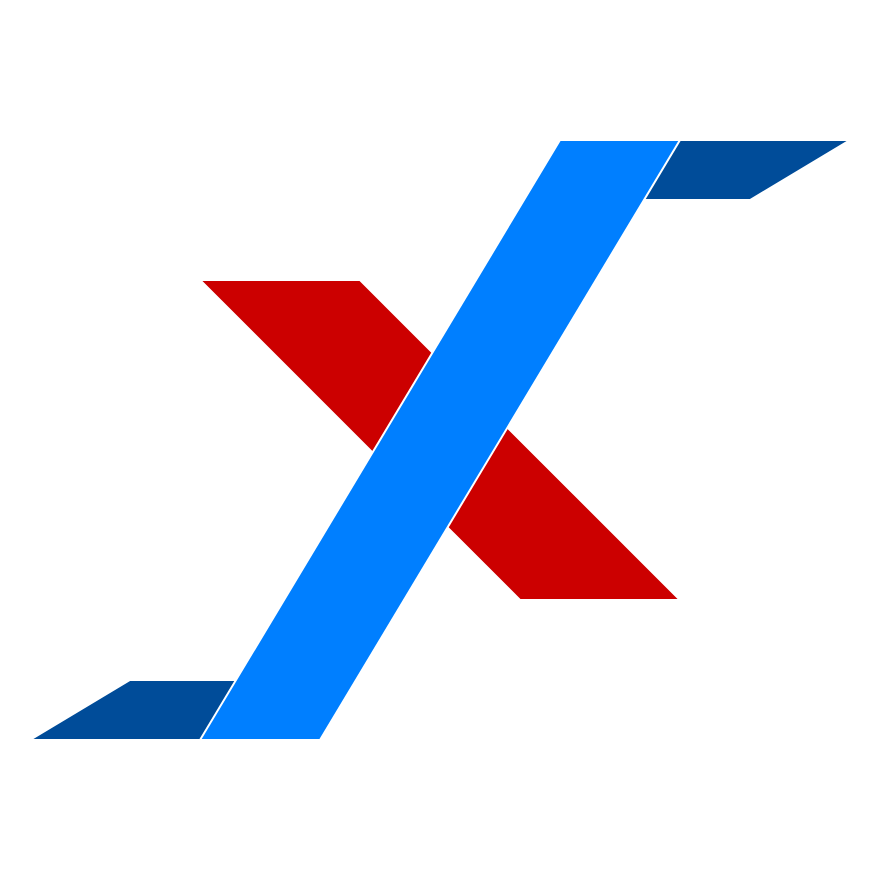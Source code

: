 <mxfile version="17.2.4" type="device"><diagram id="EWtCibWeKHmJIJt60YWB" name="Page-1"><mxGraphModel dx="919" dy="854" grid="1" gridSize="10" guides="1" tooltips="1" connect="1" arrows="1" fold="1" page="1" pageScale="1" pageWidth="1000" pageHeight="1000" math="0" shadow="0"><root><mxCell id="0"/><mxCell id="1" parent="0"/><mxCell id="J25M95SkzAbwaQ3J-JIe-45" value="" style="whiteSpace=wrap;html=1;aspect=fixed;fillColor=none;strokeColor=none;" parent="1" vertex="1"><mxGeometry x="280" y="280" width="440" height="440" as="geometry"/></mxCell><mxCell id="J25M95SkzAbwaQ3J-JIe-36" value="" style="shape=parallelogram;perimeter=parallelogramPerimeter;whiteSpace=wrap;html=1;fixedSize=1;size=160;rotation=0;flipH=1;strokeColor=#FFFFFF;fillColor=#CC0000;" parent="1" vertex="1"><mxGeometry x="380" y="420" width="240" height="160" as="geometry"/></mxCell><mxCell id="J25M95SkzAbwaQ3J-JIe-39" value="" style="shape=parallelogram;perimeter=parallelogramPerimeter;whiteSpace=wrap;html=1;fixedSize=1;size=50;fillColor=#004C99;strokeColor=#FFFFFF;" parent="1" vertex="1"><mxGeometry x="555" y="350" width="150" height="30" as="geometry"/></mxCell><mxCell id="J25M95SkzAbwaQ3J-JIe-42" value="" style="shape=parallelogram;perimeter=parallelogramPerimeter;whiteSpace=wrap;html=1;fixedSize=1;size=50;fillColor=#004C99;strokeColor=#FFFFFF;" parent="1" vertex="1"><mxGeometry x="295" y="620" width="150" height="30" as="geometry"/></mxCell><mxCell id="J25M95SkzAbwaQ3J-JIe-35" value="" style="shape=parallelogram;perimeter=parallelogramPerimeter;whiteSpace=wrap;html=1;fixedSize=1;size=180;fillColor=#007FFF;strokeColor=#FFFFFF;" parent="1" vertex="1"><mxGeometry x="380" y="350" width="240" height="300" as="geometry"/></mxCell></root></mxGraphModel></diagram></mxfile>
